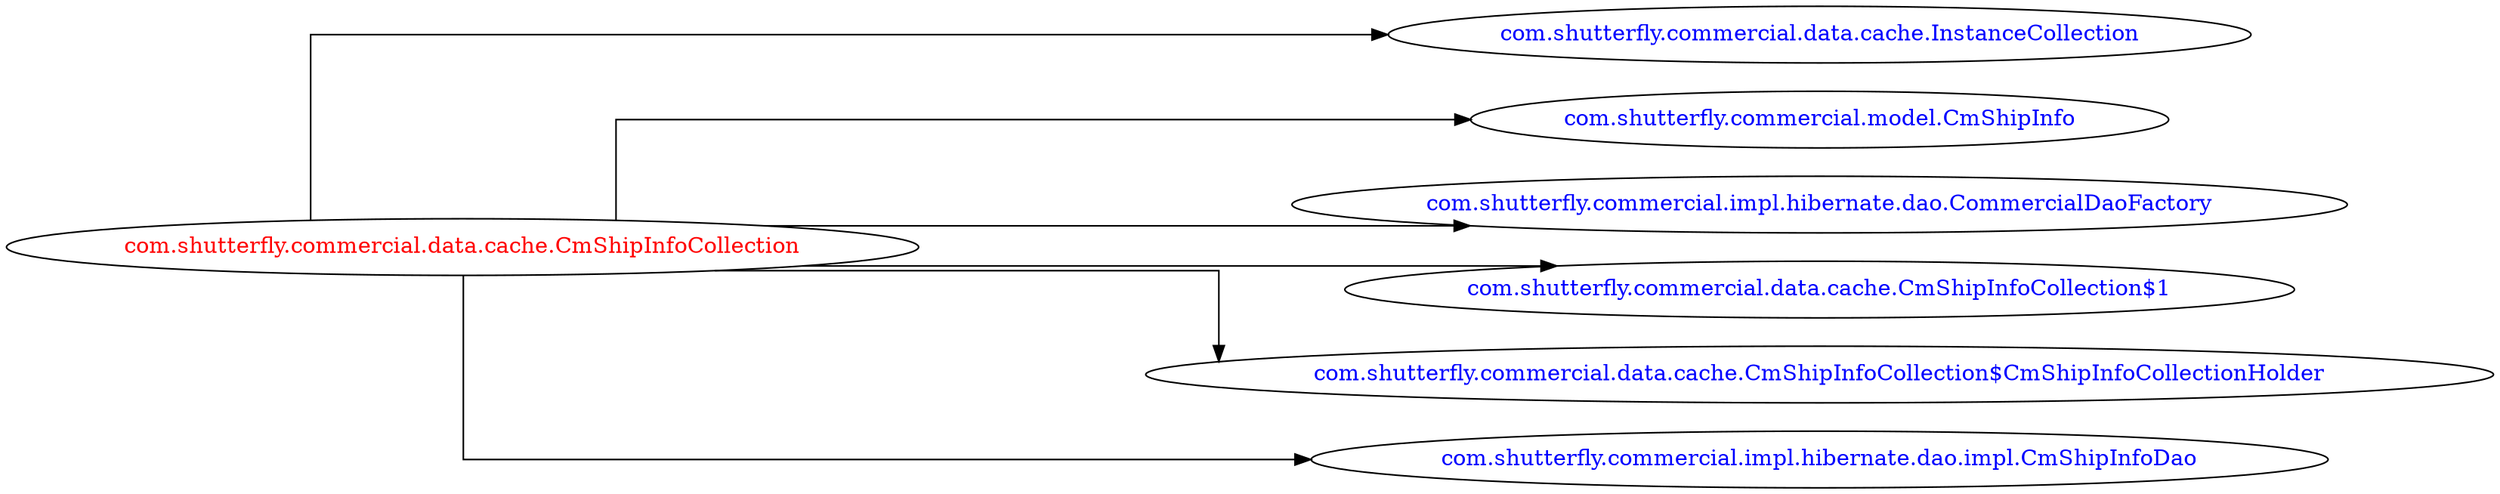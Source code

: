 digraph dependencyGraph {
 concentrate=true;
 ranksep="2.0";
 rankdir="LR"; 
 splines="ortho";
"com.shutterfly.commercial.data.cache.CmShipInfoCollection" [fontcolor="red"];
"com.shutterfly.commercial.data.cache.InstanceCollection" [ fontcolor="blue" ];
"com.shutterfly.commercial.data.cache.CmShipInfoCollection"->"com.shutterfly.commercial.data.cache.InstanceCollection";
"com.shutterfly.commercial.model.CmShipInfo" [ fontcolor="blue" ];
"com.shutterfly.commercial.data.cache.CmShipInfoCollection"->"com.shutterfly.commercial.model.CmShipInfo";
"com.shutterfly.commercial.impl.hibernate.dao.CommercialDaoFactory" [ fontcolor="blue" ];
"com.shutterfly.commercial.data.cache.CmShipInfoCollection"->"com.shutterfly.commercial.impl.hibernate.dao.CommercialDaoFactory";
"com.shutterfly.commercial.data.cache.CmShipInfoCollection$1" [ fontcolor="blue" ];
"com.shutterfly.commercial.data.cache.CmShipInfoCollection"->"com.shutterfly.commercial.data.cache.CmShipInfoCollection$1";
"com.shutterfly.commercial.data.cache.CmShipInfoCollection$CmShipInfoCollectionHolder" [ fontcolor="blue" ];
"com.shutterfly.commercial.data.cache.CmShipInfoCollection"->"com.shutterfly.commercial.data.cache.CmShipInfoCollection$CmShipInfoCollectionHolder";
"com.shutterfly.commercial.impl.hibernate.dao.impl.CmShipInfoDao" [ fontcolor="blue" ];
"com.shutterfly.commercial.data.cache.CmShipInfoCollection"->"com.shutterfly.commercial.impl.hibernate.dao.impl.CmShipInfoDao";
}